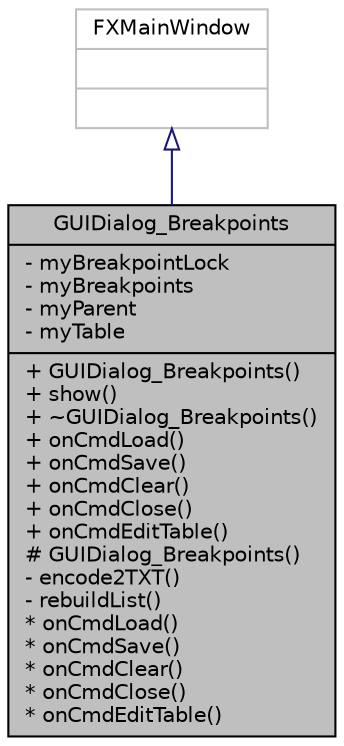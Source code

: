 digraph "GUIDialog_Breakpoints"
{
  edge [fontname="Helvetica",fontsize="10",labelfontname="Helvetica",labelfontsize="10"];
  node [fontname="Helvetica",fontsize="10",shape=record];
  Node0 [label="{GUIDialog_Breakpoints\n|- myBreakpointLock\l- myBreakpoints\l- myParent\l- myTable\l|+ GUIDialog_Breakpoints()\l+ show()\l+ ~GUIDialog_Breakpoints()\l+ onCmdLoad()\l+ onCmdSave()\l+ onCmdClear()\l+ onCmdClose()\l+ onCmdEditTable()\l# GUIDialog_Breakpoints()\l- encode2TXT()\l- rebuildList()\l* onCmdLoad()\l* onCmdSave()\l* onCmdClear()\l* onCmdClose()\l* onCmdEditTable()\l}",height=0.2,width=0.4,color="black", fillcolor="grey75", style="filled", fontcolor="black"];
  Node1 -> Node0 [dir="back",color="midnightblue",fontsize="10",style="solid",arrowtail="onormal",fontname="Helvetica"];
  Node1 [label="{FXMainWindow\n||}",height=0.2,width=0.4,color="grey75", fillcolor="white", style="filled"];
}
